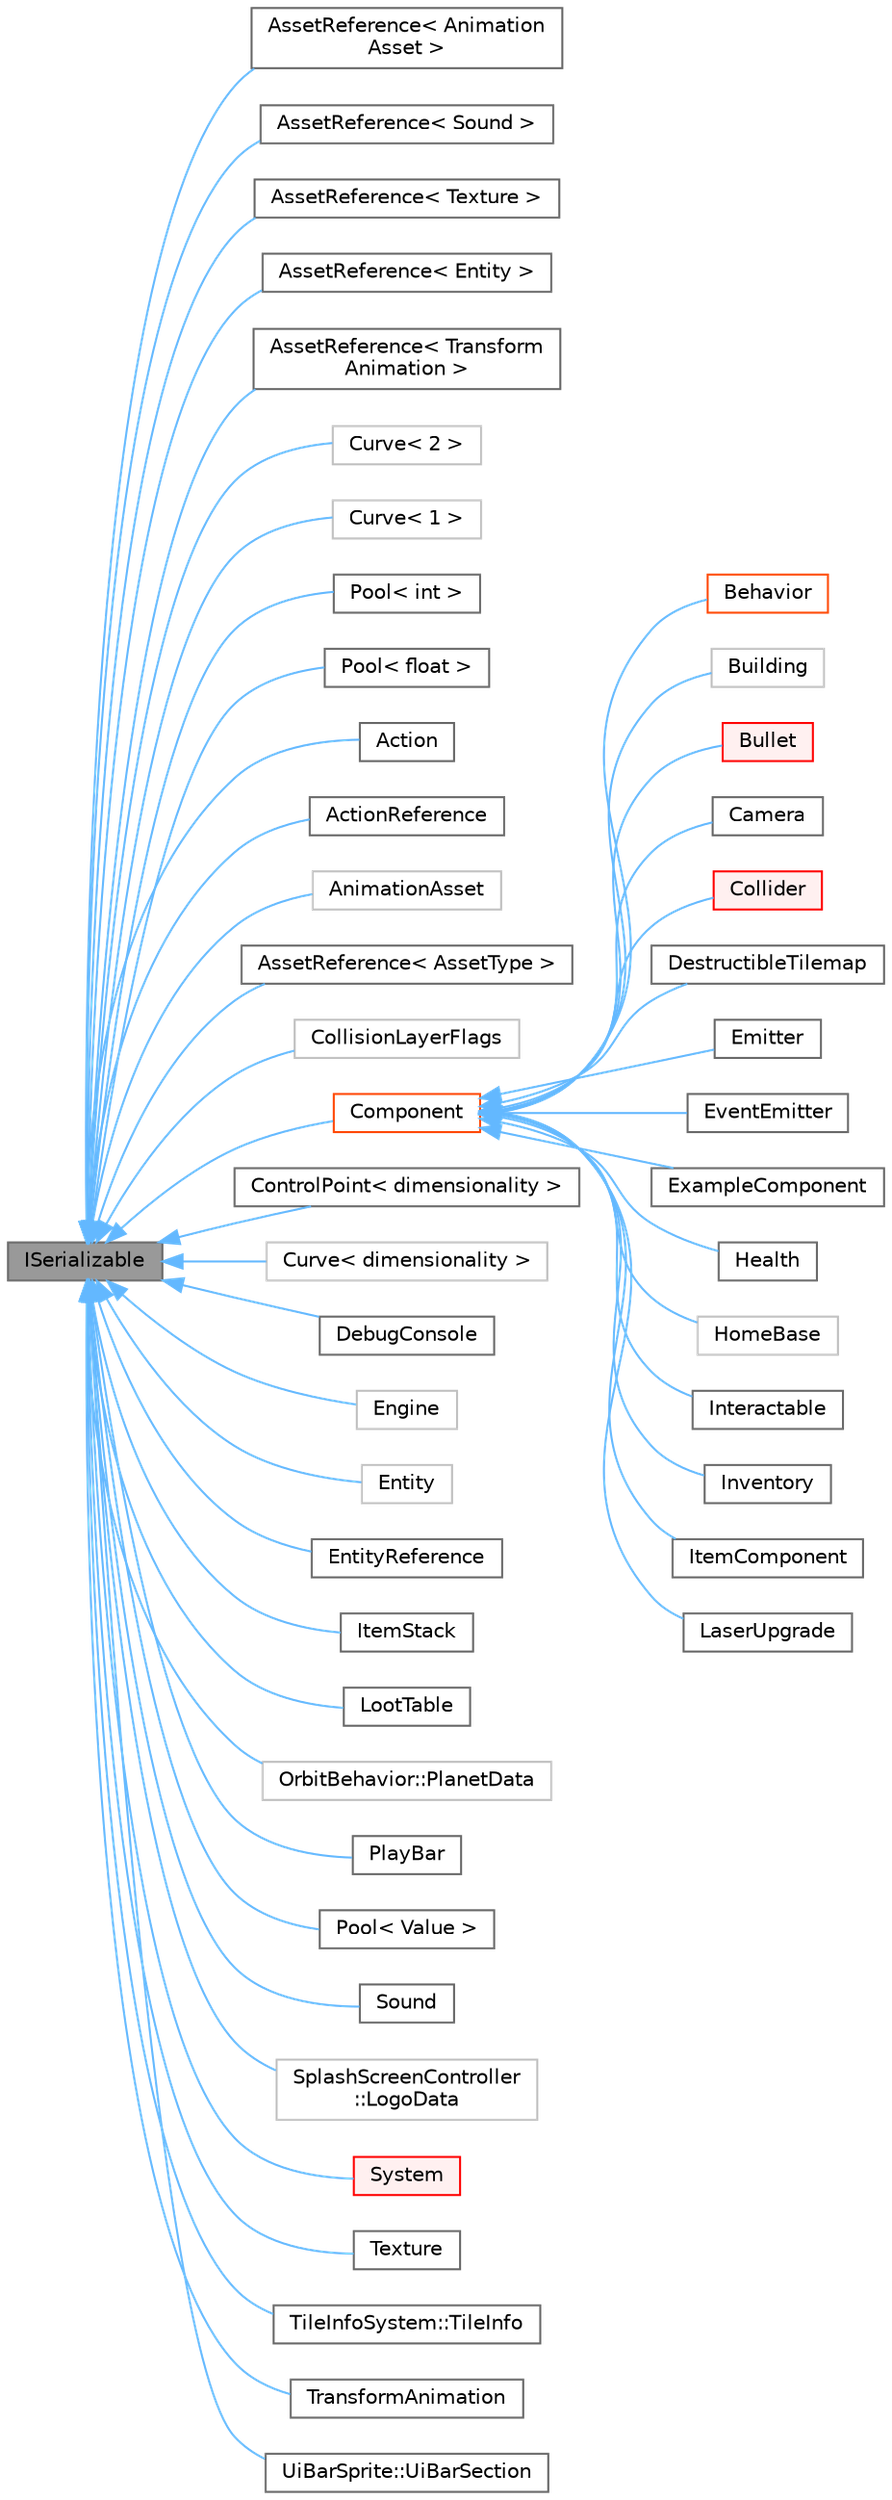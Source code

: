 digraph "ISerializable"
{
 // LATEX_PDF_SIZE
  bgcolor="transparent";
  edge [fontname=Helvetica,fontsize=10,labelfontname=Helvetica,labelfontsize=10];
  node [fontname=Helvetica,fontsize=10,shape=box,height=0.2,width=0.4];
  rankdir="LR";
  Node1 [id="Node000001",label="ISerializable",height=0.2,width=0.4,color="gray40", fillcolor="grey60", style="filled", fontcolor="black",tooltip="interface for all serializable objects"];
  Node1 -> Node2 [id="edge1_Node000001_Node000002",dir="back",color="steelblue1",style="solid",tooltip=" "];
  Node2 [id="Node000002",label="AssetReference\< Animation\lAsset \>",height=0.2,width=0.4,color="gray40", fillcolor="white", style="filled",URL="$d9/da4/classAssetReference.html",tooltip=" "];
  Node1 -> Node3 [id="edge2_Node000001_Node000003",dir="back",color="steelblue1",style="solid",tooltip=" "];
  Node3 [id="Node000003",label="AssetReference\< Sound \>",height=0.2,width=0.4,color="gray40", fillcolor="white", style="filled",URL="$d9/da4/classAssetReference.html",tooltip=" "];
  Node1 -> Node4 [id="edge3_Node000001_Node000004",dir="back",color="steelblue1",style="solid",tooltip=" "];
  Node4 [id="Node000004",label="AssetReference\< Texture \>",height=0.2,width=0.4,color="gray40", fillcolor="white", style="filled",URL="$d9/da4/classAssetReference.html",tooltip=" "];
  Node1 -> Node5 [id="edge4_Node000001_Node000005",dir="back",color="steelblue1",style="solid",tooltip=" "];
  Node5 [id="Node000005",label="AssetReference\< Entity \>",height=0.2,width=0.4,color="gray40", fillcolor="white", style="filled",URL="$d9/da4/classAssetReference.html",tooltip=" "];
  Node1 -> Node6 [id="edge5_Node000001_Node000006",dir="back",color="steelblue1",style="solid",tooltip=" "];
  Node6 [id="Node000006",label="AssetReference\< Transform\lAnimation \>",height=0.2,width=0.4,color="gray40", fillcolor="white", style="filled",URL="$d9/da4/classAssetReference.html",tooltip=" "];
  Node1 -> Node7 [id="edge6_Node000001_Node000007",dir="back",color="steelblue1",style="solid",tooltip=" "];
  Node7 [id="Node000007",label="Curve\< 2 \>",height=0.2,width=0.4,color="grey75", fillcolor="white", style="filled",URL="$d4/d61/classCurve.html",tooltip=" "];
  Node1 -> Node8 [id="edge7_Node000001_Node000008",dir="back",color="steelblue1",style="solid",tooltip=" "];
  Node8 [id="Node000008",label="Curve\< 1 \>",height=0.2,width=0.4,color="grey75", fillcolor="white", style="filled",URL="$d4/d61/classCurve.html",tooltip=" "];
  Node1 -> Node9 [id="edge8_Node000001_Node000009",dir="back",color="steelblue1",style="solid",tooltip=" "];
  Node9 [id="Node000009",label="Pool\< int \>",height=0.2,width=0.4,color="gray40", fillcolor="white", style="filled",URL="$d5/d0b/classPool.html",tooltip=" "];
  Node1 -> Node10 [id="edge9_Node000001_Node000010",dir="back",color="steelblue1",style="solid",tooltip=" "];
  Node10 [id="Node000010",label="Pool\< float \>",height=0.2,width=0.4,color="gray40", fillcolor="white", style="filled",URL="$d5/d0b/classPool.html",tooltip=" "];
  Node1 -> Node11 [id="edge10_Node000001_Node000011",dir="back",color="steelblue1",style="solid",tooltip=" "];
  Node11 [id="Node000011",label="Action",height=0.2,width=0.4,color="gray40", fillcolor="white", style="filled",URL="$db/d09/classAction.html",tooltip="action class, used to track an action with dynamic input"];
  Node1 -> Node12 [id="edge11_Node000001_Node000012",dir="back",color="steelblue1",style="solid",tooltip=" "];
  Node12 [id="Node000012",label="ActionReference",height=0.2,width=0.4,color="gray40", fillcolor="white", style="filled",URL="$da/d9c/classActionReference.html",tooltip="a reference to an Action"];
  Node1 -> Node13 [id="edge12_Node000001_Node000013",dir="back",color="steelblue1",style="solid",tooltip=" "];
  Node13 [id="Node000013",label="AnimationAsset",height=0.2,width=0.4,color="grey75", fillcolor="white", style="filled",URL="$d4/d17/classAnimationAsset.html",tooltip=" "];
  Node1 -> Node14 [id="edge13_Node000001_Node000014",dir="back",color="steelblue1",style="solid",tooltip=" "];
  Node14 [id="Node000014",label="AssetReference\< AssetType \>",height=0.2,width=0.4,color="gray40", fillcolor="white", style="filled",URL="$d9/da4/classAssetReference.html",tooltip="a reference to an Asset"];
  Node1 -> Node15 [id="edge14_Node000001_Node000015",dir="back",color="steelblue1",style="solid",tooltip=" "];
  Node15 [id="Node000015",label="CollisionLayerFlags",height=0.2,width=0.4,color="grey75", fillcolor="white", style="filled",URL="$d6/d5e/classCollisionLayerFlags.html",tooltip=" "];
  Node1 -> Node16 [id="edge15_Node000001_Node000016",dir="back",color="steelblue1",style="solid",tooltip=" "];
  Node16 [id="Node000016",label="Component",height=0.2,width=0.4,color="orangered", fillcolor="white", style="filled",URL="$d8/d6b/classComponent.html",tooltip=" "];
  Node16 -> Node17 [id="edge16_Node000016_Node000017",dir="back",color="steelblue1",style="solid",tooltip=" "];
  Node17 [id="Node000017",label="Behavior",height=0.2,width=0.4,color="orangered", fillcolor="white", style="filled",URL="$df/dc1/classBehavior.html",tooltip=" "];
  Node16 -> Node52 [id="edge17_Node000016_Node000052",dir="back",color="steelblue1",style="solid",tooltip=" "];
  Node52 [id="Node000052",label="Building",height=0.2,width=0.4,color="grey75", fillcolor="white", style="filled",URL="$d0/dfc/classBuilding.html",tooltip=" "];
  Node16 -> Node53 [id="edge18_Node000016_Node000053",dir="back",color="steelblue1",style="solid",tooltip=" "];
  Node53 [id="Node000053",label="Bullet",height=0.2,width=0.4,color="red", fillcolor="#FFF0F0", style="filled",URL="$d6/da1/classBullet.html",tooltip="Component that destroys itself and deals damage on contact."];
  Node16 -> Node56 [id="edge19_Node000016_Node000056",dir="back",color="steelblue1",style="solid",tooltip=" "];
  Node56 [id="Node000056",label="Camera",height=0.2,width=0.4,color="gray40", fillcolor="white", style="filled",URL="$d1/df0/classCamera.html",tooltip="Handles camera and coordinate systems / spaces."];
  Node16 -> Node57 [id="edge20_Node000016_Node000057",dir="back",color="steelblue1",style="solid",tooltip=" "];
  Node57 [id="Node000057",label="Collider",height=0.2,width=0.4,color="red", fillcolor="#FFF0F0", style="filled",URL="$d0/d62/classCollider.html",tooltip="component which is used for detecting collisions and information about them"];
  Node16 -> Node60 [id="edge21_Node000016_Node000060",dir="back",color="steelblue1",style="solid",tooltip=" "];
  Node60 [id="Node000060",label="DestructibleTilemap",height=0.2,width=0.4,color="gray40", fillcolor="white", style="filled",URL="$d4/d2e/classDestructibleTilemap.html",tooltip="Component responsible for handling the breaking of tiles with varrying strengths."];
  Node16 -> Node61 [id="edge22_Node000016_Node000061",dir="back",color="steelblue1",style="solid",tooltip=" "];
  Node61 [id="Node000061",label="Emitter",height=0.2,width=0.4,color="gray40", fillcolor="white", style="filled",URL="$df/de9/classEmitter.html",tooltip="Emitter component - controls timing and behavior of particles."];
  Node16 -> Node62 [id="edge23_Node000016_Node000062",dir="back",color="steelblue1",style="solid",tooltip=" "];
  Node62 [id="Node000062",label="EventEmitter",height=0.2,width=0.4,color="gray40", fillcolor="white", style="filled",URL="$d9/d51/classEventEmitter.html",tooltip="Component that emits events on Init and Exit."];
  Node16 -> Node63 [id="edge24_Node000016_Node000063",dir="back",color="steelblue1",style="solid",tooltip=" "];
  Node63 [id="Node000063",label="ExampleComponent",height=0.2,width=0.4,color="gray40", fillcolor="white", style="filled",URL="$de/d94/classExampleComponent.html",tooltip="DESCRIPTION HERE."];
  Node16 -> Node64 [id="edge25_Node000016_Node000064",dir="back",color="steelblue1",style="solid",tooltip=" "];
  Node64 [id="Node000064",label="Health",height=0.2,width=0.4,color="gray40", fillcolor="white", style="filled",URL="$d5/d64/classHealth.html",tooltip="Entity health component."];
  Node16 -> Node65 [id="edge26_Node000016_Node000065",dir="back",color="steelblue1",style="solid",tooltip=" "];
  Node65 [id="Node000065",label="HomeBase",height=0.2,width=0.4,color="grey75", fillcolor="white", style="filled",URL="$d1/db4/classHomeBase.html",tooltip=" "];
  Node16 -> Node66 [id="edge27_Node000016_Node000066",dir="back",color="steelblue1",style="solid",tooltip=" "];
  Node66 [id="Node000066",label="Interactable",height=0.2,width=0.4,color="gray40", fillcolor="white", style="filled",URL="$d6/d80/classInteractable.html",tooltip="Component which can be interacted with by pressing a button when nearby."];
  Node16 -> Node67 [id="edge28_Node000016_Node000067",dir="back",color="steelblue1",style="solid",tooltip=" "];
  Node67 [id="Node000067",label="Inventory",height=0.2,width=0.4,color="gray40", fillcolor="white", style="filled",URL="$dd/d7a/classInventory.html",tooltip="Inventory component that stores items."];
  Node16 -> Node68 [id="edge29_Node000016_Node000068",dir="back",color="steelblue1",style="solid",tooltip=" "];
  Node68 [id="Node000068",label="ItemComponent",height=0.2,width=0.4,color="gray40", fillcolor="white", style="filled",URL="$df/d56/classItemComponent.html",tooltip="Item in the world that can be picked up."];
  Node16 -> Node69 [id="edge30_Node000016_Node000069",dir="back",color="steelblue1",style="solid",tooltip=" "];
  Node69 [id="Node000069",label="LaserUpgrade",height=0.2,width=0.4,color="gray40", fillcolor="white", style="filled",URL="$d4/dcf/classLaserUpgrade.html",tooltip="collectable upgrade to the player's MiningLaser"];
  Node1 -> Node98 [id="edge31_Node000001_Node000098",dir="back",color="steelblue1",style="solid",tooltip=" "];
  Node98 [id="Node000098",label="ControlPoint\< dimensionality \>",height=0.2,width=0.4,color="gray40", fillcolor="white", style="filled",URL="$dc/def/classControlPoint.html",tooltip="control points used by this Curve"];
  Node1 -> Node99 [id="edge32_Node000001_Node000099",dir="back",color="steelblue1",style="solid",tooltip=" "];
  Node99 [id="Node000099",label="Curve\< dimensionality \>",height=0.2,width=0.4,color="grey75", fillcolor="white", style="filled",URL="$d4/d61/classCurve.html",tooltip=" "];
  Node1 -> Node100 [id="edge33_Node000001_Node000100",dir="back",color="steelblue1",style="solid",tooltip=" "];
  Node100 [id="Node000100",label="DebugConsole",height=0.2,width=0.4,color="gray40", fillcolor="white", style="filled",URL="$da/d4c/classDebugConsole.html",tooltip="The DebugConsole class is a singleton that provides a console for debugging It Shows Warning Messages..."];
  Node1 -> Node101 [id="edge34_Node000001_Node000101",dir="back",color="steelblue1",style="solid",tooltip=" "];
  Node101 [id="Node000101",label="Engine",height=0.2,width=0.4,color="grey75", fillcolor="white", style="filled",URL="$d1/db6/classEngine.html",tooltip=" "];
  Node1 -> Node102 [id="edge35_Node000001_Node000102",dir="back",color="steelblue1",style="solid",tooltip=" "];
  Node102 [id="Node000102",label="Entity",height=0.2,width=0.4,color="grey75", fillcolor="white", style="filled",URL="$da/d61/classEntity.html",tooltip=" "];
  Node1 -> Node103 [id="edge36_Node000001_Node000103",dir="back",color="steelblue1",style="solid",tooltip=" "];
  Node103 [id="Node000103",label="EntityReference",height=0.2,width=0.4,color="gray40", fillcolor="white", style="filled",URL="$dd/db3/classEntityReference.html",tooltip="a reference to an Entity in the scene"];
  Node1 -> Node104 [id="edge37_Node000001_Node000104",dir="back",color="steelblue1",style="solid",tooltip=" "];
  Node104 [id="Node000104",label="ItemStack",height=0.2,width=0.4,color="gray40", fillcolor="white", style="filled",URL="$d4/d76/structItemStack.html",tooltip="a stack of multiple items of the same type"];
  Node1 -> Node105 [id="edge38_Node000001_Node000105",dir="back",color="steelblue1",style="solid",tooltip=" "];
  Node105 [id="Node000105",label="LootTable",height=0.2,width=0.4,color="gray40", fillcolor="white", style="filled",URL="$d8/d56/classLootTable.html",tooltip="class for dropping configurable loot"];
  Node1 -> Node106 [id="edge39_Node000001_Node000106",dir="back",color="steelblue1",style="solid",tooltip=" "];
  Node106 [id="Node000106",label="OrbitBehavior::PlanetData",height=0.2,width=0.4,color="grey75", fillcolor="white", style="filled",URL="$db/d0e/classOrbitBehavior_1_1PlanetData.html",tooltip=" "];
  Node1 -> Node107 [id="edge40_Node000001_Node000107",dir="back",color="steelblue1",style="solid",tooltip=" "];
  Node107 [id="Node000107",label="PlayBar",height=0.2,width=0.4,color="gray40", fillcolor="white", style="filled",URL="$d0/d10/classPlayBar.html",tooltip="UI Bar that handles playing, pausing, and autosaves of the scene."];
  Node1 -> Node108 [id="edge41_Node000001_Node000108",dir="back",color="steelblue1",style="solid",tooltip=" "];
  Node108 [id="Node000108",label="Pool\< Value \>",height=0.2,width=0.4,color="gray40", fillcolor="white", style="filled",URL="$d5/d0b/classPool.html",tooltip="The pool framework is what we use to represent health in our game."];
  Node1 -> Node109 [id="edge42_Node000001_Node000109",dir="back",color="steelblue1",style="solid",tooltip=" "];
  Node109 [id="Node000109",label="Sound",height=0.2,width=0.4,color="gray40", fillcolor="white", style="filled",URL="$df/d49/classSound.html",tooltip="Example System meant to be copy-pasted when creating new Systems."];
  Node1 -> Node110 [id="edge43_Node000001_Node000110",dir="back",color="steelblue1",style="solid",tooltip=" "];
  Node110 [id="Node000110",label="SplashScreenController\l::LogoData",height=0.2,width=0.4,color="grey75", fillcolor="white", style="filled",URL="$dd/d98/classSplashScreenController_1_1LogoData.html",tooltip=" "];
  Node1 -> Node111 [id="edge44_Node000001_Node000111",dir="back",color="steelblue1",style="solid",tooltip=" "];
  Node111 [id="Node000111",label="System",height=0.2,width=0.4,color="red", fillcolor="#FFF0F0", style="filled",URL="$dd/d2d/classSystem.html",tooltip="Base class for all Systems."];
  Node1 -> Node139 [id="edge45_Node000001_Node000139",dir="back",color="steelblue1",style="solid",tooltip=" "];
  Node139 [id="Node000139",label="Texture",height=0.2,width=0.4,color="gray40", fillcolor="white", style="filled",URL="$d6/d97/classTexture.html",tooltip="Stores texture data, and allows to bind it for rendering."];
  Node1 -> Node140 [id="edge46_Node000001_Node000140",dir="back",color="steelblue1",style="solid",tooltip=" "];
  Node140 [id="Node000140",label="TileInfoSystem::TileInfo",height=0.2,width=0.4,color="gray40", fillcolor="white", style="filled",URL="$d7/df0/classTileInfoSystem_1_1TileInfo.html",tooltip="holds info about a specific tile type"];
  Node1 -> Node141 [id="edge47_Node000001_Node000141",dir="back",color="steelblue1",style="solid",tooltip=" "];
  Node141 [id="Node000141",label="TransformAnimation",height=0.2,width=0.4,color="gray40", fillcolor="white", style="filled",URL="$d2/d64/classTransformAnimation.html",tooltip="Asset that animates a Transform with Curves."];
  Node1 -> Node142 [id="edge48_Node000001_Node000142",dir="back",color="steelblue1",style="solid",tooltip=" "];
  Node142 [id="Node000142",label="UiBarSprite::UiBarSection",height=0.2,width=0.4,color="gray40", fillcolor="white", style="filled",URL="$d5/de8/structUiBarSprite_1_1UiBarSection.html",tooltip="struct that represents a data section in the UiBar"];
}
